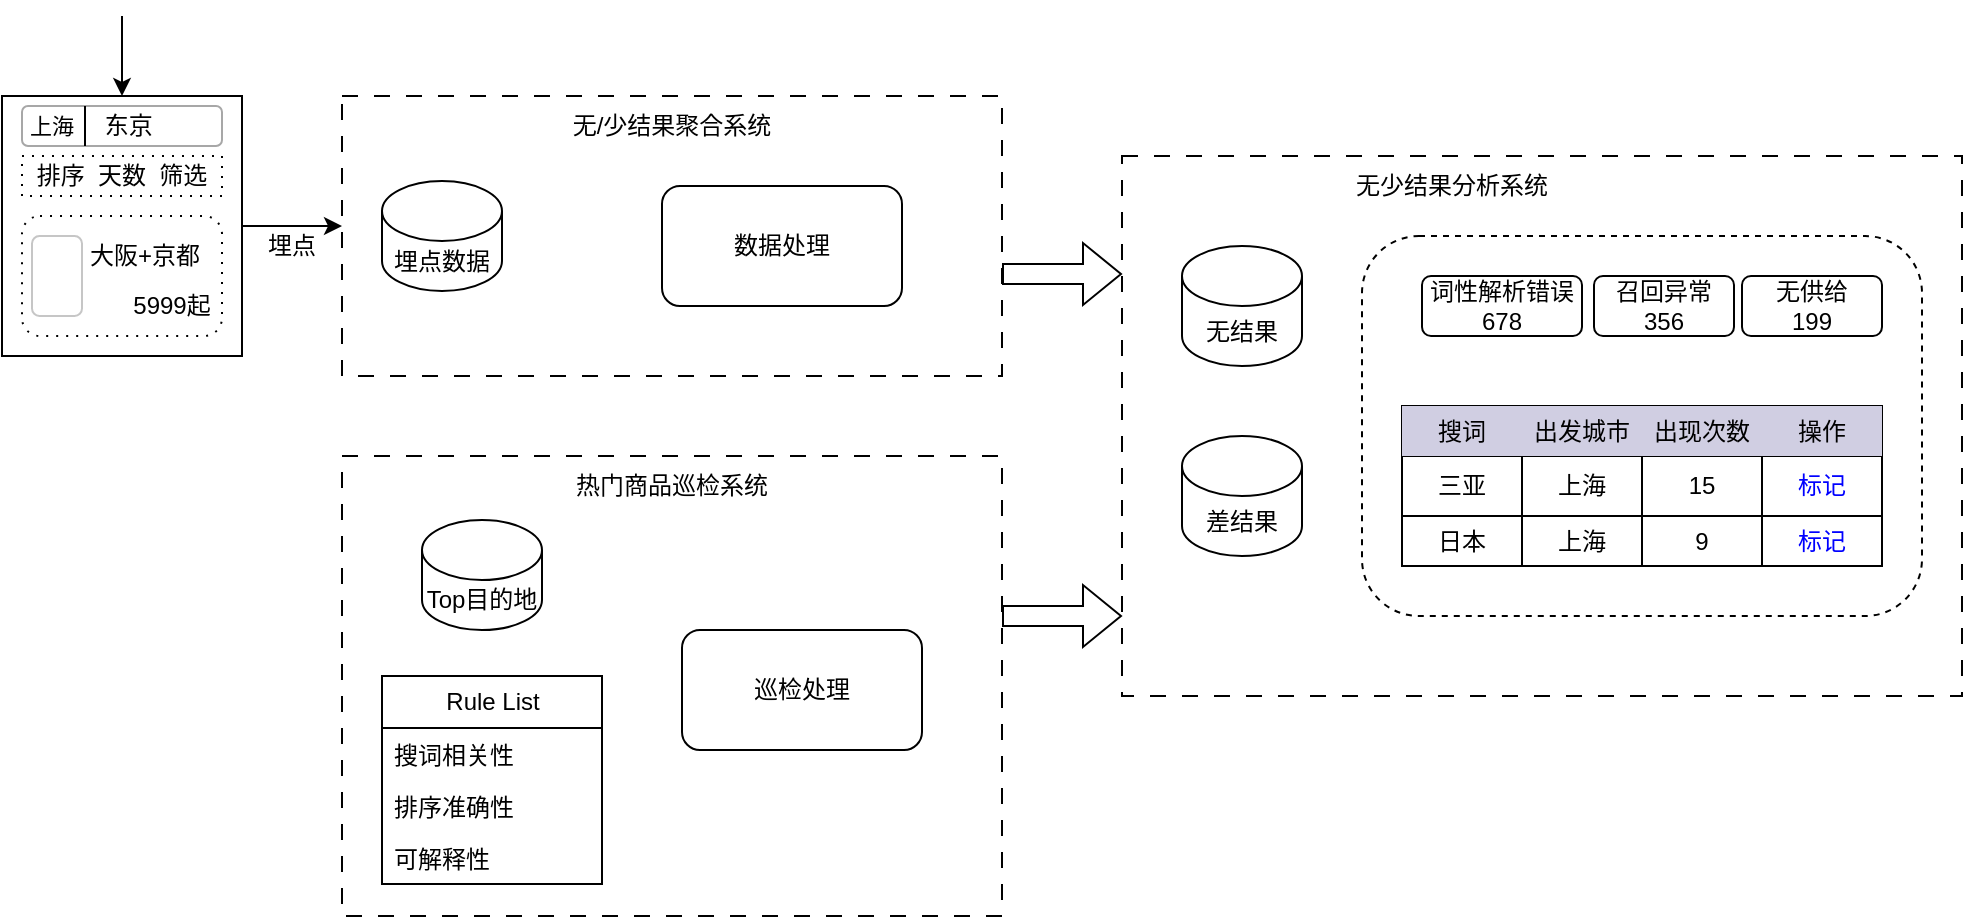<mxfile version="28.0.7">
  <diagram name="第 1 页" id="4K9l9twTBVJnD6xxEZ0W">
    <mxGraphModel dx="1426" dy="751" grid="1" gridSize="10" guides="1" tooltips="1" connect="1" arrows="1" fold="1" page="1" pageScale="1" pageWidth="827" pageHeight="1169" math="0" shadow="0">
      <root>
        <mxCell id="0" />
        <mxCell id="1" parent="0" />
        <mxCell id="5I_6NcjNU-Xl1W6glAy_-1" value="" style="rounded=0;whiteSpace=wrap;html=1;dashed=1;dashPattern=8 8;" vertex="1" parent="1">
          <mxGeometry x="200" y="280" width="330" height="230" as="geometry" />
        </mxCell>
        <mxCell id="5I_6NcjNU-Xl1W6glAy_-2" value="热门商品巡检系统" style="text;html=1;align=center;verticalAlign=middle;whiteSpace=wrap;rounded=0;" vertex="1" parent="1">
          <mxGeometry x="305" y="280" width="120" height="30" as="geometry" />
        </mxCell>
        <mxCell id="5I_6NcjNU-Xl1W6glAy_-3" value="" style="rounded=0;whiteSpace=wrap;html=1;dashed=1;dashPattern=8 8;" vertex="1" parent="1">
          <mxGeometry x="200" y="100" width="330" height="140" as="geometry" />
        </mxCell>
        <mxCell id="5I_6NcjNU-Xl1W6glAy_-4" value="无/少结果聚合系统" style="text;html=1;align=center;verticalAlign=middle;whiteSpace=wrap;rounded=0;" vertex="1" parent="1">
          <mxGeometry x="305" y="100" width="120" height="30" as="geometry" />
        </mxCell>
        <mxCell id="5I_6NcjNU-Xl1W6glAy_-5" value="" style="rounded=0;whiteSpace=wrap;html=1;" vertex="1" parent="1">
          <mxGeometry x="30" y="100" width="120" height="130" as="geometry" />
        </mxCell>
        <mxCell id="5I_6NcjNU-Xl1W6glAy_-6" value="" style="endArrow=classic;html=1;rounded=0;entryX=0.5;entryY=0;entryDx=0;entryDy=0;" edge="1" parent="1" target="5I_6NcjNU-Xl1W6glAy_-5">
          <mxGeometry width="50" height="50" relative="1" as="geometry">
            <mxPoint x="90" y="60" as="sourcePoint" />
            <mxPoint x="100" y="40" as="targetPoint" />
          </mxGeometry>
        </mxCell>
        <mxCell id="5I_6NcjNU-Xl1W6glAy_-8" value="&amp;nbsp; 东京" style="rounded=1;whiteSpace=wrap;html=1;strokeColor=#A7A7A7;" vertex="1" parent="1">
          <mxGeometry x="40" y="105" width="100" height="20" as="geometry" />
        </mxCell>
        <mxCell id="5I_6NcjNU-Xl1W6glAy_-9" value="" style="endArrow=none;html=1;rounded=0;" edge="1" parent="1">
          <mxGeometry width="50" height="50" relative="1" as="geometry">
            <mxPoint x="71.5" y="125" as="sourcePoint" />
            <mxPoint x="71.5" y="105" as="targetPoint" />
          </mxGeometry>
        </mxCell>
        <mxCell id="5I_6NcjNU-Xl1W6glAy_-11" value="&lt;font style=&quot;font-size: 11px;&quot;&gt;上海&lt;/font&gt;" style="text;html=1;align=center;verticalAlign=middle;whiteSpace=wrap;rounded=0;" vertex="1" parent="1">
          <mxGeometry x="40" y="110" width="30" height="10" as="geometry" />
        </mxCell>
        <mxCell id="5I_6NcjNU-Xl1W6glAy_-14" value="" style="rounded=1;whiteSpace=wrap;html=1;dashed=1;dashPattern=1 4;" vertex="1" parent="1">
          <mxGeometry x="40" y="160" width="100" height="60" as="geometry" />
        </mxCell>
        <mxCell id="5I_6NcjNU-Xl1W6glAy_-15" value="排序&amp;nbsp; 天数&amp;nbsp; 筛选" style="rounded=0;whiteSpace=wrap;html=1;dashed=1;dashPattern=1 4;" vertex="1" parent="1">
          <mxGeometry x="40" y="130" width="100" height="20" as="geometry" />
        </mxCell>
        <mxCell id="5I_6NcjNU-Xl1W6glAy_-21" value="&lt;div&gt;&lt;br&gt;&lt;/div&gt;&lt;div&gt;&lt;br&gt;&lt;/div&gt;" style="rounded=1;whiteSpace=wrap;html=1;strokeColor=#C6C6C6;" vertex="1" parent="1">
          <mxGeometry x="45" y="170" width="25" height="40" as="geometry" />
        </mxCell>
        <mxCell id="5I_6NcjNU-Xl1W6glAy_-22" value="大阪+京都" style="text;html=1;align=left;verticalAlign=middle;whiteSpace=wrap;rounded=0;" vertex="1" parent="1">
          <mxGeometry x="72" y="170" width="70" height="20" as="geometry" />
        </mxCell>
        <mxCell id="5I_6NcjNU-Xl1W6glAy_-23" value="5999起" style="text;html=1;align=center;verticalAlign=middle;whiteSpace=wrap;rounded=0;" vertex="1" parent="1">
          <mxGeometry x="90" y="200" width="50" height="10" as="geometry" />
        </mxCell>
        <mxCell id="5I_6NcjNU-Xl1W6glAy_-25" value="" style="endArrow=classic;html=1;rounded=0;exitX=1;exitY=0.5;exitDx=0;exitDy=0;" edge="1" parent="1" source="5I_6NcjNU-Xl1W6glAy_-5">
          <mxGeometry width="50" height="50" relative="1" as="geometry">
            <mxPoint x="130" y="310" as="sourcePoint" />
            <mxPoint x="200" y="165" as="targetPoint" />
          </mxGeometry>
        </mxCell>
        <mxCell id="5I_6NcjNU-Xl1W6glAy_-26" value="埋点" style="text;html=1;align=center;verticalAlign=middle;whiteSpace=wrap;rounded=0;" vertex="1" parent="1">
          <mxGeometry x="150" y="170" width="50" height="10" as="geometry" />
        </mxCell>
        <mxCell id="5I_6NcjNU-Xl1W6glAy_-27" value="" style="rounded=0;whiteSpace=wrap;html=1;dashed=1;dashPattern=8 8;" vertex="1" parent="1">
          <mxGeometry x="590" y="130" width="420" height="270" as="geometry" />
        </mxCell>
        <mxCell id="5I_6NcjNU-Xl1W6glAy_-28" value="无少结果分析系统" style="text;html=1;align=center;verticalAlign=middle;whiteSpace=wrap;rounded=0;" vertex="1" parent="1">
          <mxGeometry x="705" y="130" width="100" height="30" as="geometry" />
        </mxCell>
        <mxCell id="5I_6NcjNU-Xl1W6glAy_-29" value="埋点数据" style="shape=cylinder3;whiteSpace=wrap;html=1;boundedLbl=1;backgroundOutline=1;size=15;" vertex="1" parent="1">
          <mxGeometry x="220" y="142.5" width="60" height="55" as="geometry" />
        </mxCell>
        <mxCell id="5I_6NcjNU-Xl1W6glAy_-30" value="数据处理" style="rounded=1;whiteSpace=wrap;html=1;" vertex="1" parent="1">
          <mxGeometry x="360" y="145" width="120" height="60" as="geometry" />
        </mxCell>
        <mxCell id="5I_6NcjNU-Xl1W6glAy_-31" value="Top目的地" style="shape=cylinder3;whiteSpace=wrap;html=1;boundedLbl=1;backgroundOutline=1;size=15;" vertex="1" parent="1">
          <mxGeometry x="240" y="312" width="60" height="55" as="geometry" />
        </mxCell>
        <mxCell id="5I_6NcjNU-Xl1W6glAy_-36" value="Rule List" style="swimlane;fontStyle=0;childLayout=stackLayout;horizontal=1;startSize=26;fillColor=none;horizontalStack=0;resizeParent=1;resizeParentMax=0;resizeLast=0;collapsible=1;marginBottom=0;html=1;" vertex="1" parent="1">
          <mxGeometry x="220" y="390" width="110" height="104" as="geometry" />
        </mxCell>
        <mxCell id="5I_6NcjNU-Xl1W6glAy_-37" value="搜词相关性" style="text;strokeColor=none;fillColor=none;align=left;verticalAlign=top;spacingLeft=4;spacingRight=4;overflow=hidden;rotatable=0;points=[[0,0.5],[1,0.5]];portConstraint=eastwest;whiteSpace=wrap;html=1;" vertex="1" parent="5I_6NcjNU-Xl1W6glAy_-36">
          <mxGeometry y="26" width="110" height="26" as="geometry" />
        </mxCell>
        <mxCell id="5I_6NcjNU-Xl1W6glAy_-38" value="排序准确性" style="text;strokeColor=none;fillColor=none;align=left;verticalAlign=top;spacingLeft=4;spacingRight=4;overflow=hidden;rotatable=0;points=[[0,0.5],[1,0.5]];portConstraint=eastwest;whiteSpace=wrap;html=1;" vertex="1" parent="5I_6NcjNU-Xl1W6glAy_-36">
          <mxGeometry y="52" width="110" height="26" as="geometry" />
        </mxCell>
        <mxCell id="5I_6NcjNU-Xl1W6glAy_-39" value="可解释性" style="text;strokeColor=none;fillColor=none;align=left;verticalAlign=top;spacingLeft=4;spacingRight=4;overflow=hidden;rotatable=0;points=[[0,0.5],[1,0.5]];portConstraint=eastwest;whiteSpace=wrap;html=1;" vertex="1" parent="5I_6NcjNU-Xl1W6glAy_-36">
          <mxGeometry y="78" width="110" height="26" as="geometry" />
        </mxCell>
        <mxCell id="5I_6NcjNU-Xl1W6glAy_-40" value="巡检处理" style="rounded=1;whiteSpace=wrap;html=1;" vertex="1" parent="1">
          <mxGeometry x="370" y="367" width="120" height="60" as="geometry" />
        </mxCell>
        <mxCell id="5I_6NcjNU-Xl1W6glAy_-41" value="无结果" style="shape=cylinder3;whiteSpace=wrap;html=1;boundedLbl=1;backgroundOutline=1;size=15;" vertex="1" parent="1">
          <mxGeometry x="620" y="175" width="60" height="60" as="geometry" />
        </mxCell>
        <mxCell id="5I_6NcjNU-Xl1W6glAy_-42" value="差结果" style="shape=cylinder3;whiteSpace=wrap;html=1;boundedLbl=1;backgroundOutline=1;size=15;" vertex="1" parent="1">
          <mxGeometry x="620" y="270" width="60" height="60" as="geometry" />
        </mxCell>
        <mxCell id="5I_6NcjNU-Xl1W6glAy_-44" value="" style="rounded=1;whiteSpace=wrap;html=1;dashed=1;" vertex="1" parent="1">
          <mxGeometry x="710" y="170" width="280" height="190" as="geometry" />
        </mxCell>
        <mxCell id="5I_6NcjNU-Xl1W6glAy_-45" value="&lt;div&gt;词性解析错误&lt;/div&gt;&lt;div&gt;678&lt;/div&gt;" style="rounded=1;whiteSpace=wrap;html=1;" vertex="1" parent="1">
          <mxGeometry x="740" y="190" width="80" height="30" as="geometry" />
        </mxCell>
        <mxCell id="5I_6NcjNU-Xl1W6glAy_-46" value="召回异常&lt;div&gt;356&lt;/div&gt;" style="rounded=1;whiteSpace=wrap;html=1;" vertex="1" parent="1">
          <mxGeometry x="826" y="190" width="70" height="30" as="geometry" />
        </mxCell>
        <mxCell id="5I_6NcjNU-Xl1W6glAy_-47" value="无供给&lt;br&gt;&lt;div&gt;199&lt;/div&gt;" style="rounded=1;whiteSpace=wrap;html=1;" vertex="1" parent="1">
          <mxGeometry x="900" y="190" width="70" height="30" as="geometry" />
        </mxCell>
        <mxCell id="5I_6NcjNU-Xl1W6glAy_-61" value="" style="shape=table;startSize=0;container=1;collapsible=0;childLayout=tableLayout;fontSize=12;" vertex="1" parent="1">
          <mxGeometry x="730" y="255" width="240" height="80" as="geometry" />
        </mxCell>
        <mxCell id="5I_6NcjNU-Xl1W6glAy_-62" value="" style="shape=tableRow;horizontal=0;startSize=0;swimlaneHead=0;swimlaneBody=0;strokeColor=inherit;top=0;left=0;bottom=0;right=0;collapsible=0;dropTarget=0;fillColor=none;points=[[0,0.5],[1,0.5]];portConstraint=eastwest;fontSize=12;" vertex="1" parent="5I_6NcjNU-Xl1W6glAy_-61">
          <mxGeometry width="240" height="25" as="geometry" />
        </mxCell>
        <mxCell id="5I_6NcjNU-Xl1W6glAy_-63" value="搜词" style="shape=partialRectangle;html=1;whiteSpace=wrap;connectable=0;strokeColor=#56517e;overflow=hidden;fillColor=#d0cee2;top=0;left=0;bottom=0;right=0;pointerEvents=1;fontSize=12;" vertex="1" parent="5I_6NcjNU-Xl1W6glAy_-62">
          <mxGeometry width="60" height="25" as="geometry">
            <mxRectangle width="60" height="25" as="alternateBounds" />
          </mxGeometry>
        </mxCell>
        <mxCell id="5I_6NcjNU-Xl1W6glAy_-64" value="出发城市" style="shape=partialRectangle;html=1;whiteSpace=wrap;connectable=0;strokeColor=#56517e;overflow=hidden;fillColor=#d0cee2;top=0;left=0;bottom=0;right=0;pointerEvents=1;fontSize=12;" vertex="1" parent="5I_6NcjNU-Xl1W6glAy_-62">
          <mxGeometry x="60" width="60" height="25" as="geometry">
            <mxRectangle width="60" height="25" as="alternateBounds" />
          </mxGeometry>
        </mxCell>
        <mxCell id="5I_6NcjNU-Xl1W6glAy_-65" value="出现次数" style="shape=partialRectangle;html=1;whiteSpace=wrap;connectable=0;strokeColor=#56517e;overflow=hidden;fillColor=#d0cee2;top=0;left=0;bottom=0;right=0;pointerEvents=1;fontSize=12;" vertex="1" parent="5I_6NcjNU-Xl1W6glAy_-62">
          <mxGeometry x="120" width="60" height="25" as="geometry">
            <mxRectangle width="60" height="25" as="alternateBounds" />
          </mxGeometry>
        </mxCell>
        <mxCell id="5I_6NcjNU-Xl1W6glAy_-74" value="操作" style="shape=partialRectangle;html=1;whiteSpace=wrap;connectable=0;strokeColor=#56517e;overflow=hidden;fillColor=#d0cee2;top=0;left=0;bottom=0;right=0;pointerEvents=1;fontSize=12;" vertex="1" parent="5I_6NcjNU-Xl1W6glAy_-62">
          <mxGeometry x="180" width="60" height="25" as="geometry">
            <mxRectangle width="60" height="25" as="alternateBounds" />
          </mxGeometry>
        </mxCell>
        <mxCell id="5I_6NcjNU-Xl1W6glAy_-66" value="" style="shape=tableRow;horizontal=0;startSize=0;swimlaneHead=0;swimlaneBody=0;strokeColor=inherit;top=0;left=0;bottom=0;right=0;collapsible=0;dropTarget=0;fillColor=none;points=[[0,0.5],[1,0.5]];portConstraint=eastwest;fontSize=12;" vertex="1" parent="5I_6NcjNU-Xl1W6glAy_-61">
          <mxGeometry y="25" width="240" height="30" as="geometry" />
        </mxCell>
        <mxCell id="5I_6NcjNU-Xl1W6glAy_-67" value="三亚" style="shape=partialRectangle;html=1;whiteSpace=wrap;connectable=0;strokeColor=inherit;overflow=hidden;fillColor=none;top=0;left=0;bottom=0;right=0;pointerEvents=1;fontSize=12;" vertex="1" parent="5I_6NcjNU-Xl1W6glAy_-66">
          <mxGeometry width="60" height="30" as="geometry">
            <mxRectangle width="60" height="30" as="alternateBounds" />
          </mxGeometry>
        </mxCell>
        <mxCell id="5I_6NcjNU-Xl1W6glAy_-68" value="上海" style="shape=partialRectangle;html=1;whiteSpace=wrap;connectable=0;strokeColor=inherit;overflow=hidden;fillColor=none;top=0;left=0;bottom=0;right=0;pointerEvents=1;fontSize=12;" vertex="1" parent="5I_6NcjNU-Xl1W6glAy_-66">
          <mxGeometry x="60" width="60" height="30" as="geometry">
            <mxRectangle width="60" height="30" as="alternateBounds" />
          </mxGeometry>
        </mxCell>
        <mxCell id="5I_6NcjNU-Xl1W6glAy_-69" value="15" style="shape=partialRectangle;html=1;whiteSpace=wrap;connectable=0;strokeColor=inherit;overflow=hidden;fillColor=none;top=0;left=0;bottom=0;right=0;pointerEvents=1;fontSize=12;" vertex="1" parent="5I_6NcjNU-Xl1W6glAy_-66">
          <mxGeometry x="120" width="60" height="30" as="geometry">
            <mxRectangle width="60" height="30" as="alternateBounds" />
          </mxGeometry>
        </mxCell>
        <mxCell id="5I_6NcjNU-Xl1W6glAy_-75" value="&lt;font style=&quot;color: rgb(0, 0, 255);&quot;&gt;标记&lt;/font&gt;" style="shape=partialRectangle;html=1;whiteSpace=wrap;connectable=0;strokeColor=inherit;overflow=hidden;fillColor=none;top=0;left=0;bottom=0;right=0;pointerEvents=1;fontSize=12;" vertex="1" parent="5I_6NcjNU-Xl1W6glAy_-66">
          <mxGeometry x="180" width="60" height="30" as="geometry">
            <mxRectangle width="60" height="30" as="alternateBounds" />
          </mxGeometry>
        </mxCell>
        <mxCell id="5I_6NcjNU-Xl1W6glAy_-70" value="" style="shape=tableRow;horizontal=0;startSize=0;swimlaneHead=0;swimlaneBody=0;strokeColor=inherit;top=0;left=0;bottom=0;right=0;collapsible=0;dropTarget=0;fillColor=none;points=[[0,0.5],[1,0.5]];portConstraint=eastwest;fontSize=12;" vertex="1" parent="5I_6NcjNU-Xl1W6glAy_-61">
          <mxGeometry y="55" width="240" height="25" as="geometry" />
        </mxCell>
        <mxCell id="5I_6NcjNU-Xl1W6glAy_-71" value="日本" style="shape=partialRectangle;html=1;whiteSpace=wrap;connectable=0;strokeColor=inherit;overflow=hidden;fillColor=none;top=0;left=0;bottom=0;right=0;pointerEvents=1;fontSize=12;" vertex="1" parent="5I_6NcjNU-Xl1W6glAy_-70">
          <mxGeometry width="60" height="25" as="geometry">
            <mxRectangle width="60" height="25" as="alternateBounds" />
          </mxGeometry>
        </mxCell>
        <mxCell id="5I_6NcjNU-Xl1W6glAy_-72" value="上海" style="shape=partialRectangle;html=1;whiteSpace=wrap;connectable=0;strokeColor=inherit;overflow=hidden;fillColor=none;top=0;left=0;bottom=0;right=0;pointerEvents=1;fontSize=12;" vertex="1" parent="5I_6NcjNU-Xl1W6glAy_-70">
          <mxGeometry x="60" width="60" height="25" as="geometry">
            <mxRectangle width="60" height="25" as="alternateBounds" />
          </mxGeometry>
        </mxCell>
        <mxCell id="5I_6NcjNU-Xl1W6glAy_-73" value="9" style="shape=partialRectangle;html=1;whiteSpace=wrap;connectable=0;strokeColor=inherit;overflow=hidden;fillColor=none;top=0;left=0;bottom=0;right=0;pointerEvents=1;fontSize=12;" vertex="1" parent="5I_6NcjNU-Xl1W6glAy_-70">
          <mxGeometry x="120" width="60" height="25" as="geometry">
            <mxRectangle width="60" height="25" as="alternateBounds" />
          </mxGeometry>
        </mxCell>
        <mxCell id="5I_6NcjNU-Xl1W6glAy_-76" value="&lt;font style=&quot;color: rgb(0, 0, 255);&quot;&gt;标记&lt;/font&gt;" style="shape=partialRectangle;html=1;whiteSpace=wrap;connectable=0;strokeColor=inherit;overflow=hidden;fillColor=none;top=0;left=0;bottom=0;right=0;pointerEvents=1;fontSize=12;" vertex="1" parent="5I_6NcjNU-Xl1W6glAy_-70">
          <mxGeometry x="180" width="60" height="25" as="geometry">
            <mxRectangle width="60" height="25" as="alternateBounds" />
          </mxGeometry>
        </mxCell>
        <mxCell id="5I_6NcjNU-Xl1W6glAy_-77" value="" style="shape=flexArrow;endArrow=classic;html=1;rounded=0;" edge="1" parent="1">
          <mxGeometry width="50" height="50" relative="1" as="geometry">
            <mxPoint x="530" y="189" as="sourcePoint" />
            <mxPoint x="590" y="189" as="targetPoint" />
          </mxGeometry>
        </mxCell>
        <mxCell id="5I_6NcjNU-Xl1W6glAy_-78" value="" style="shape=flexArrow;endArrow=classic;html=1;rounded=0;" edge="1" parent="1">
          <mxGeometry width="50" height="50" relative="1" as="geometry">
            <mxPoint x="530" y="360" as="sourcePoint" />
            <mxPoint x="590" y="360" as="targetPoint" />
          </mxGeometry>
        </mxCell>
      </root>
    </mxGraphModel>
  </diagram>
</mxfile>
